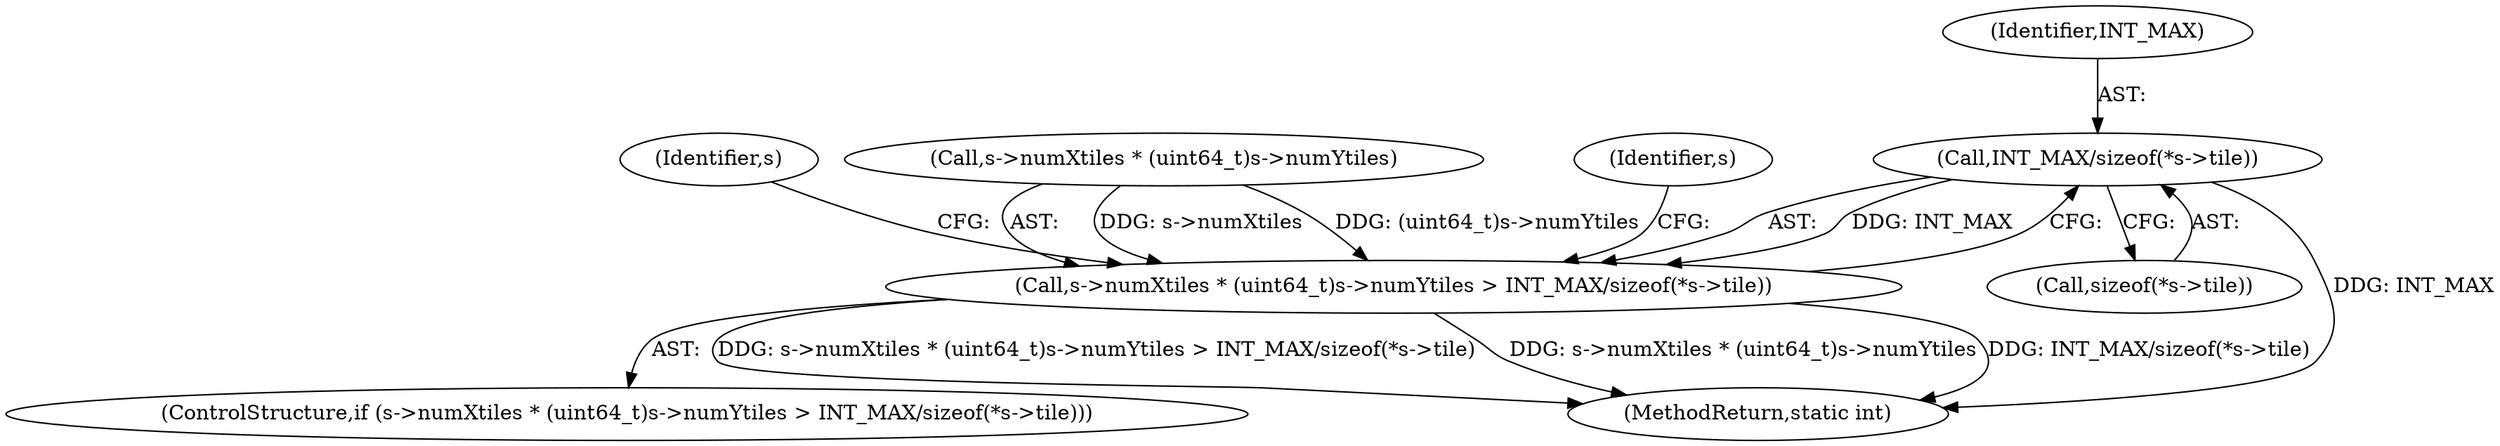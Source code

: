 digraph "0_FFmpeg_780669ef7c23c00836a24921fcc6b03be2b8ca4a@API" {
"1000532" [label="(Call,INT_MAX/sizeof(*s->tile))"];
"1000522" [label="(Call,s->numXtiles * (uint64_t)s->numYtiles > INT_MAX/sizeof(*s->tile))"];
"1000521" [label="(ControlStructure,if (s->numXtiles * (uint64_t)s->numYtiles > INT_MAX/sizeof(*s->tile)))"];
"1000554" [label="(Identifier,s)"];
"1000523" [label="(Call,s->numXtiles * (uint64_t)s->numYtiles)"];
"1000542" [label="(Identifier,s)"];
"1000522" [label="(Call,s->numXtiles * (uint64_t)s->numYtiles > INT_MAX/sizeof(*s->tile))"];
"1000533" [label="(Identifier,INT_MAX)"];
"1000534" [label="(Call,sizeof(*s->tile))"];
"1000532" [label="(Call,INT_MAX/sizeof(*s->tile))"];
"1000846" [label="(MethodReturn,static int)"];
"1000532" -> "1000522"  [label="AST: "];
"1000532" -> "1000534"  [label="CFG: "];
"1000533" -> "1000532"  [label="AST: "];
"1000534" -> "1000532"  [label="AST: "];
"1000522" -> "1000532"  [label="CFG: "];
"1000532" -> "1000846"  [label="DDG: INT_MAX"];
"1000532" -> "1000522"  [label="DDG: INT_MAX"];
"1000522" -> "1000521"  [label="AST: "];
"1000523" -> "1000522"  [label="AST: "];
"1000542" -> "1000522"  [label="CFG: "];
"1000554" -> "1000522"  [label="CFG: "];
"1000522" -> "1000846"  [label="DDG: s->numXtiles * (uint64_t)s->numYtiles > INT_MAX/sizeof(*s->tile)"];
"1000522" -> "1000846"  [label="DDG: s->numXtiles * (uint64_t)s->numYtiles"];
"1000522" -> "1000846"  [label="DDG: INT_MAX/sizeof(*s->tile)"];
"1000523" -> "1000522"  [label="DDG: s->numXtiles"];
"1000523" -> "1000522"  [label="DDG: (uint64_t)s->numYtiles"];
}
